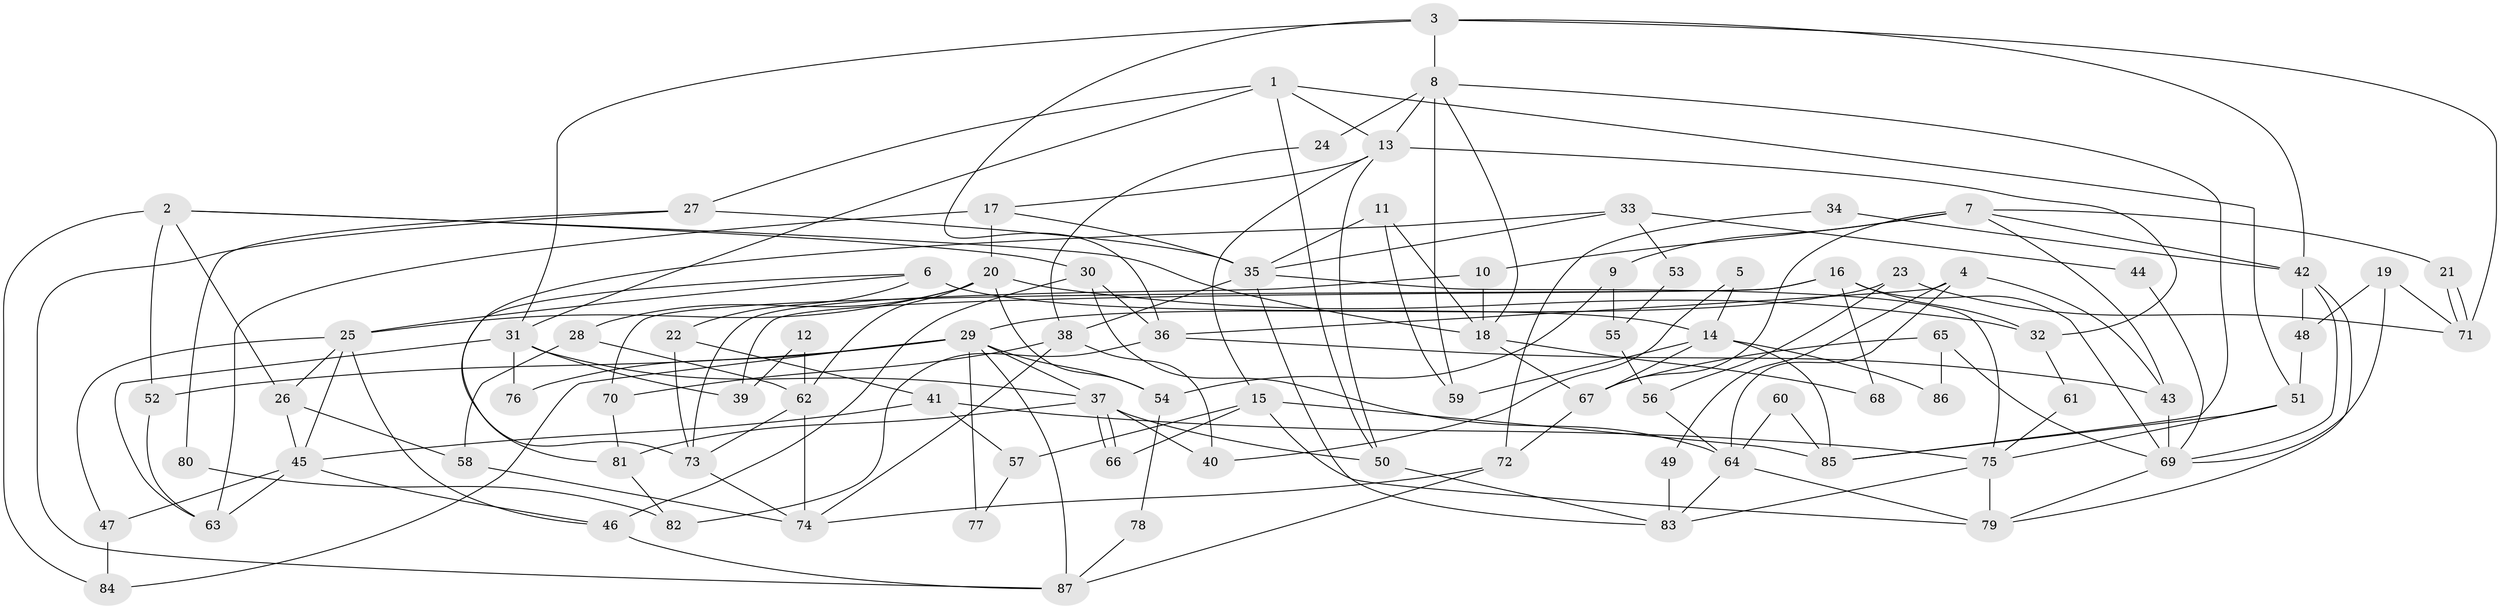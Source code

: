 // coarse degree distribution, {6: 0.14285714285714285, 12: 0.05714285714285714, 5: 0.08571428571428572, 7: 0.11428571428571428, 4: 0.17142857142857143, 2: 0.08571428571428572, 3: 0.17142857142857143, 8: 0.14285714285714285, 9: 0.02857142857142857}
// Generated by graph-tools (version 1.1) at 2025/37/03/04/25 23:37:15]
// undirected, 87 vertices, 174 edges
graph export_dot {
  node [color=gray90,style=filled];
  1;
  2;
  3;
  4;
  5;
  6;
  7;
  8;
  9;
  10;
  11;
  12;
  13;
  14;
  15;
  16;
  17;
  18;
  19;
  20;
  21;
  22;
  23;
  24;
  25;
  26;
  27;
  28;
  29;
  30;
  31;
  32;
  33;
  34;
  35;
  36;
  37;
  38;
  39;
  40;
  41;
  42;
  43;
  44;
  45;
  46;
  47;
  48;
  49;
  50;
  51;
  52;
  53;
  54;
  55;
  56;
  57;
  58;
  59;
  60;
  61;
  62;
  63;
  64;
  65;
  66;
  67;
  68;
  69;
  70;
  71;
  72;
  73;
  74;
  75;
  76;
  77;
  78;
  79;
  80;
  81;
  82;
  83;
  84;
  85;
  86;
  87;
  1 -- 51;
  1 -- 50;
  1 -- 13;
  1 -- 27;
  1 -- 31;
  2 -- 18;
  2 -- 52;
  2 -- 26;
  2 -- 30;
  2 -- 84;
  3 -- 31;
  3 -- 36;
  3 -- 8;
  3 -- 42;
  3 -- 71;
  4 -- 43;
  4 -- 64;
  4 -- 36;
  4 -- 49;
  5 -- 40;
  5 -- 14;
  6 -- 25;
  6 -- 14;
  6 -- 22;
  6 -- 81;
  7 -- 42;
  7 -- 67;
  7 -- 9;
  7 -- 10;
  7 -- 21;
  7 -- 43;
  8 -- 13;
  8 -- 18;
  8 -- 24;
  8 -- 59;
  8 -- 85;
  9 -- 54;
  9 -- 55;
  10 -- 18;
  10 -- 73;
  11 -- 35;
  11 -- 18;
  11 -- 59;
  12 -- 39;
  12 -- 62;
  13 -- 17;
  13 -- 15;
  13 -- 32;
  13 -- 50;
  14 -- 85;
  14 -- 59;
  14 -- 67;
  14 -- 86;
  15 -- 79;
  15 -- 57;
  15 -- 66;
  15 -- 85;
  16 -- 70;
  16 -- 32;
  16 -- 39;
  16 -- 68;
  16 -- 69;
  17 -- 35;
  17 -- 63;
  17 -- 20;
  18 -- 67;
  18 -- 68;
  19 -- 69;
  19 -- 71;
  19 -- 48;
  20 -- 28;
  20 -- 25;
  20 -- 32;
  20 -- 54;
  20 -- 62;
  21 -- 71;
  21 -- 71;
  22 -- 41;
  22 -- 73;
  23 -- 29;
  23 -- 71;
  23 -- 56;
  24 -- 38;
  25 -- 45;
  25 -- 26;
  25 -- 46;
  25 -- 47;
  26 -- 45;
  26 -- 58;
  27 -- 35;
  27 -- 80;
  27 -- 87;
  28 -- 62;
  28 -- 58;
  29 -- 87;
  29 -- 84;
  29 -- 37;
  29 -- 52;
  29 -- 54;
  29 -- 76;
  29 -- 77;
  30 -- 36;
  30 -- 46;
  30 -- 64;
  31 -- 37;
  31 -- 39;
  31 -- 63;
  31 -- 76;
  32 -- 61;
  33 -- 35;
  33 -- 73;
  33 -- 44;
  33 -- 53;
  34 -- 72;
  34 -- 42;
  35 -- 75;
  35 -- 83;
  35 -- 38;
  36 -- 43;
  36 -- 82;
  37 -- 66;
  37 -- 66;
  37 -- 40;
  37 -- 50;
  37 -- 81;
  38 -- 74;
  38 -- 40;
  38 -- 70;
  41 -- 45;
  41 -- 75;
  41 -- 57;
  42 -- 69;
  42 -- 48;
  42 -- 79;
  43 -- 69;
  44 -- 69;
  45 -- 46;
  45 -- 47;
  45 -- 63;
  46 -- 87;
  47 -- 84;
  48 -- 51;
  49 -- 83;
  50 -- 83;
  51 -- 85;
  51 -- 75;
  52 -- 63;
  53 -- 55;
  54 -- 78;
  55 -- 56;
  56 -- 64;
  57 -- 77;
  58 -- 74;
  60 -- 64;
  60 -- 85;
  61 -- 75;
  62 -- 73;
  62 -- 74;
  64 -- 79;
  64 -- 83;
  65 -- 67;
  65 -- 69;
  65 -- 86;
  67 -- 72;
  69 -- 79;
  70 -- 81;
  72 -- 74;
  72 -- 87;
  73 -- 74;
  75 -- 83;
  75 -- 79;
  78 -- 87;
  80 -- 82;
  81 -- 82;
}
